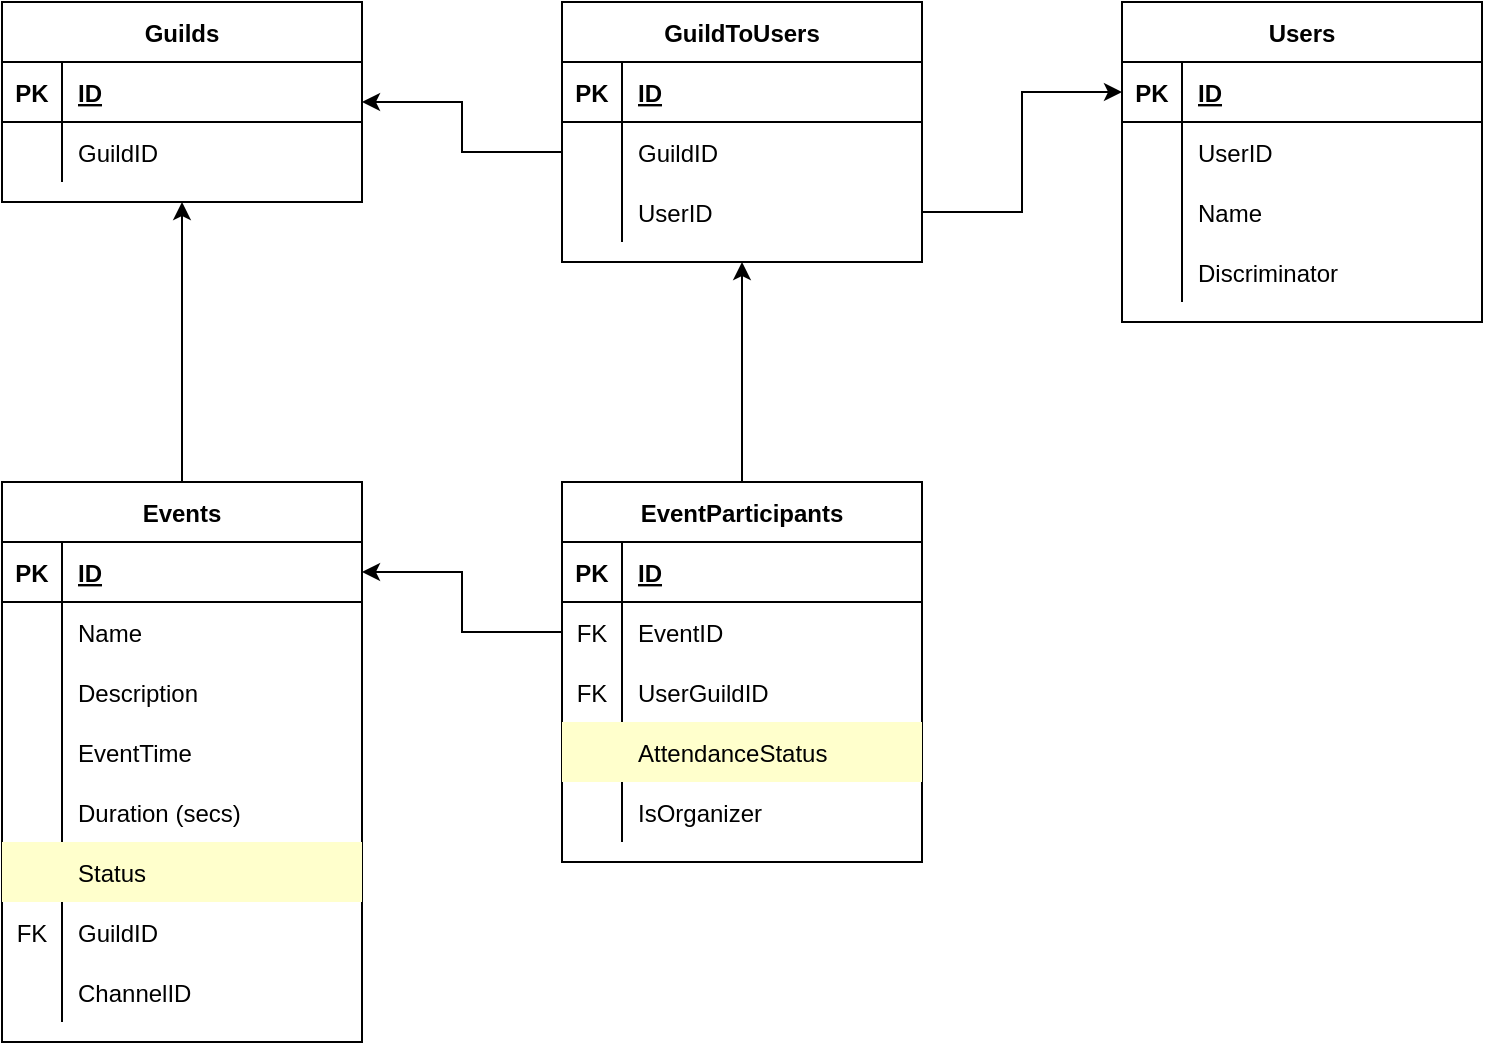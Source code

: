 <mxfile version="14.7.7" type="google"><diagram id="C5RBs43oDa-KdzZeNtuy" name="Page-1"><mxGraphModel dx="1614" dy="794" grid="1" gridSize="10" guides="1" tooltips="1" connect="1" arrows="1" fold="1" page="1" pageScale="1" pageWidth="827" pageHeight="1169" math="0" shadow="0"><root><mxCell id="WIyWlLk6GJQsqaUBKTNV-0"/><mxCell id="WIyWlLk6GJQsqaUBKTNV-1" parent="WIyWlLk6GJQsqaUBKTNV-0"/><mxCell id="-bAHhHGOhGzXML6C0KZL-5" value="Guilds" style="shape=table;startSize=30;container=1;collapsible=1;childLayout=tableLayout;fixedRows=1;rowLines=0;fontStyle=1;align=center;resizeLast=1;" vertex="1" parent="WIyWlLk6GJQsqaUBKTNV-1"><mxGeometry x="60" y="60" width="180" height="100" as="geometry"/></mxCell><mxCell id="-bAHhHGOhGzXML6C0KZL-6" value="" style="shape=partialRectangle;collapsible=0;dropTarget=0;pointerEvents=0;fillColor=none;top=0;left=0;bottom=1;right=0;points=[[0,0.5],[1,0.5]];portConstraint=eastwest;" vertex="1" parent="-bAHhHGOhGzXML6C0KZL-5"><mxGeometry y="30" width="180" height="30" as="geometry"/></mxCell><mxCell id="-bAHhHGOhGzXML6C0KZL-7" value="PK" style="shape=partialRectangle;connectable=0;fillColor=none;top=0;left=0;bottom=0;right=0;fontStyle=1;overflow=hidden;" vertex="1" parent="-bAHhHGOhGzXML6C0KZL-6"><mxGeometry width="30" height="30" as="geometry"/></mxCell><mxCell id="-bAHhHGOhGzXML6C0KZL-8" value="ID" style="shape=partialRectangle;connectable=0;fillColor=none;top=0;left=0;bottom=0;right=0;align=left;spacingLeft=6;fontStyle=5;overflow=hidden;" vertex="1" parent="-bAHhHGOhGzXML6C0KZL-6"><mxGeometry x="30" width="150" height="30" as="geometry"/></mxCell><mxCell id="-bAHhHGOhGzXML6C0KZL-9" value="" style="shape=partialRectangle;collapsible=0;dropTarget=0;pointerEvents=0;fillColor=none;top=0;left=0;bottom=0;right=0;points=[[0,0.5],[1,0.5]];portConstraint=eastwest;" vertex="1" parent="-bAHhHGOhGzXML6C0KZL-5"><mxGeometry y="60" width="180" height="30" as="geometry"/></mxCell><mxCell id="-bAHhHGOhGzXML6C0KZL-10" value="" style="shape=partialRectangle;connectable=0;fillColor=none;top=0;left=0;bottom=0;right=0;editable=1;overflow=hidden;" vertex="1" parent="-bAHhHGOhGzXML6C0KZL-9"><mxGeometry width="30" height="30" as="geometry"/></mxCell><mxCell id="-bAHhHGOhGzXML6C0KZL-11" value="GuildID" style="shape=partialRectangle;connectable=0;fillColor=none;top=0;left=0;bottom=0;right=0;align=left;spacingLeft=6;overflow=hidden;" vertex="1" parent="-bAHhHGOhGzXML6C0KZL-9"><mxGeometry x="30" width="150" height="30" as="geometry"/></mxCell><mxCell id="-bAHhHGOhGzXML6C0KZL-18" value="Users" style="shape=table;startSize=30;container=1;collapsible=1;childLayout=tableLayout;fixedRows=1;rowLines=0;fontStyle=1;align=center;resizeLast=1;" vertex="1" parent="WIyWlLk6GJQsqaUBKTNV-1"><mxGeometry x="620" y="60" width="180" height="160" as="geometry"/></mxCell><mxCell id="-bAHhHGOhGzXML6C0KZL-19" value="" style="shape=partialRectangle;collapsible=0;dropTarget=0;pointerEvents=0;fillColor=none;top=0;left=0;bottom=1;right=0;points=[[0,0.5],[1,0.5]];portConstraint=eastwest;" vertex="1" parent="-bAHhHGOhGzXML6C0KZL-18"><mxGeometry y="30" width="180" height="30" as="geometry"/></mxCell><mxCell id="-bAHhHGOhGzXML6C0KZL-20" value="PK" style="shape=partialRectangle;connectable=0;fillColor=none;top=0;left=0;bottom=0;right=0;fontStyle=1;overflow=hidden;" vertex="1" parent="-bAHhHGOhGzXML6C0KZL-19"><mxGeometry width="30" height="30" as="geometry"/></mxCell><mxCell id="-bAHhHGOhGzXML6C0KZL-21" value="ID" style="shape=partialRectangle;connectable=0;fillColor=none;top=0;left=0;bottom=0;right=0;align=left;spacingLeft=6;fontStyle=5;overflow=hidden;" vertex="1" parent="-bAHhHGOhGzXML6C0KZL-19"><mxGeometry x="30" width="150" height="30" as="geometry"/></mxCell><mxCell id="-bAHhHGOhGzXML6C0KZL-22" value="" style="shape=partialRectangle;collapsible=0;dropTarget=0;pointerEvents=0;fillColor=none;top=0;left=0;bottom=0;right=0;points=[[0,0.5],[1,0.5]];portConstraint=eastwest;" vertex="1" parent="-bAHhHGOhGzXML6C0KZL-18"><mxGeometry y="60" width="180" height="30" as="geometry"/></mxCell><mxCell id="-bAHhHGOhGzXML6C0KZL-23" value="" style="shape=partialRectangle;connectable=0;fillColor=none;top=0;left=0;bottom=0;right=0;editable=1;overflow=hidden;" vertex="1" parent="-bAHhHGOhGzXML6C0KZL-22"><mxGeometry width="30" height="30" as="geometry"/></mxCell><mxCell id="-bAHhHGOhGzXML6C0KZL-24" value="UserID" style="shape=partialRectangle;connectable=0;fillColor=none;top=0;left=0;bottom=0;right=0;align=left;spacingLeft=6;overflow=hidden;" vertex="1" parent="-bAHhHGOhGzXML6C0KZL-22"><mxGeometry x="30" width="150" height="30" as="geometry"/></mxCell><mxCell id="-bAHhHGOhGzXML6C0KZL-28" value="" style="shape=partialRectangle;collapsible=0;dropTarget=0;pointerEvents=0;fillColor=none;top=0;left=0;bottom=0;right=0;points=[[0,0.5],[1,0.5]];portConstraint=eastwest;" vertex="1" parent="-bAHhHGOhGzXML6C0KZL-18"><mxGeometry y="90" width="180" height="30" as="geometry"/></mxCell><mxCell id="-bAHhHGOhGzXML6C0KZL-29" value="" style="shape=partialRectangle;connectable=0;fillColor=none;top=0;left=0;bottom=0;right=0;editable=1;overflow=hidden;" vertex="1" parent="-bAHhHGOhGzXML6C0KZL-28"><mxGeometry width="30" height="30" as="geometry"/></mxCell><mxCell id="-bAHhHGOhGzXML6C0KZL-30" value="Name" style="shape=partialRectangle;connectable=0;fillColor=none;top=0;left=0;bottom=0;right=0;align=left;spacingLeft=6;overflow=hidden;" vertex="1" parent="-bAHhHGOhGzXML6C0KZL-28"><mxGeometry x="30" width="150" height="30" as="geometry"/></mxCell><mxCell id="-bAHhHGOhGzXML6C0KZL-47" value="" style="shape=partialRectangle;collapsible=0;dropTarget=0;pointerEvents=0;fillColor=none;top=0;left=0;bottom=0;right=0;points=[[0,0.5],[1,0.5]];portConstraint=eastwest;" vertex="1" parent="-bAHhHGOhGzXML6C0KZL-18"><mxGeometry y="120" width="180" height="30" as="geometry"/></mxCell><mxCell id="-bAHhHGOhGzXML6C0KZL-48" value="" style="shape=partialRectangle;connectable=0;fillColor=none;top=0;left=0;bottom=0;right=0;editable=1;overflow=hidden;" vertex="1" parent="-bAHhHGOhGzXML6C0KZL-47"><mxGeometry width="30" height="30" as="geometry"/></mxCell><mxCell id="-bAHhHGOhGzXML6C0KZL-49" value="Discriminator" style="shape=partialRectangle;connectable=0;fillColor=none;top=0;left=0;bottom=0;right=0;align=left;spacingLeft=6;overflow=hidden;" vertex="1" parent="-bAHhHGOhGzXML6C0KZL-47"><mxGeometry x="30" width="150" height="30" as="geometry"/></mxCell><mxCell id="-bAHhHGOhGzXML6C0KZL-124" style="edgeStyle=orthogonalEdgeStyle;rounded=0;orthogonalLoop=1;jettySize=auto;html=1;" edge="1" parent="WIyWlLk6GJQsqaUBKTNV-1" source="-bAHhHGOhGzXML6C0KZL-31" target="-bAHhHGOhGzXML6C0KZL-5"><mxGeometry relative="1" as="geometry"/></mxCell><mxCell id="-bAHhHGOhGzXML6C0KZL-31" value="Events" style="shape=table;startSize=30;container=1;collapsible=1;childLayout=tableLayout;fixedRows=1;rowLines=0;fontStyle=1;align=center;resizeLast=1;" vertex="1" parent="WIyWlLk6GJQsqaUBKTNV-1"><mxGeometry x="60" y="300" width="180" height="280" as="geometry"/></mxCell><mxCell id="-bAHhHGOhGzXML6C0KZL-32" value="" style="shape=partialRectangle;collapsible=0;dropTarget=0;pointerEvents=0;fillColor=none;top=0;left=0;bottom=1;right=0;points=[[0,0.5],[1,0.5]];portConstraint=eastwest;" vertex="1" parent="-bAHhHGOhGzXML6C0KZL-31"><mxGeometry y="30" width="180" height="30" as="geometry"/></mxCell><mxCell id="-bAHhHGOhGzXML6C0KZL-33" value="PK" style="shape=partialRectangle;connectable=0;fillColor=none;top=0;left=0;bottom=0;right=0;fontStyle=1;overflow=hidden;" vertex="1" parent="-bAHhHGOhGzXML6C0KZL-32"><mxGeometry width="30" height="30" as="geometry"/></mxCell><mxCell id="-bAHhHGOhGzXML6C0KZL-34" value="ID" style="shape=partialRectangle;connectable=0;fillColor=none;top=0;left=0;bottom=0;right=0;align=left;spacingLeft=6;fontStyle=5;overflow=hidden;" vertex="1" parent="-bAHhHGOhGzXML6C0KZL-32"><mxGeometry x="30" width="150" height="30" as="geometry"/></mxCell><mxCell id="-bAHhHGOhGzXML6C0KZL-35" value="" style="shape=partialRectangle;collapsible=0;dropTarget=0;pointerEvents=0;fillColor=none;top=0;left=0;bottom=0;right=0;points=[[0,0.5],[1,0.5]];portConstraint=eastwest;" vertex="1" parent="-bAHhHGOhGzXML6C0KZL-31"><mxGeometry y="60" width="180" height="30" as="geometry"/></mxCell><mxCell id="-bAHhHGOhGzXML6C0KZL-36" value="" style="shape=partialRectangle;connectable=0;fillColor=none;top=0;left=0;bottom=0;right=0;editable=1;overflow=hidden;" vertex="1" parent="-bAHhHGOhGzXML6C0KZL-35"><mxGeometry width="30" height="30" as="geometry"/></mxCell><mxCell id="-bAHhHGOhGzXML6C0KZL-37" value="Name" style="shape=partialRectangle;connectable=0;fillColor=none;top=0;left=0;bottom=0;right=0;align=left;spacingLeft=6;overflow=hidden;" vertex="1" parent="-bAHhHGOhGzXML6C0KZL-35"><mxGeometry x="30" width="150" height="30" as="geometry"/></mxCell><mxCell id="-bAHhHGOhGzXML6C0KZL-38" value="" style="shape=partialRectangle;collapsible=0;dropTarget=0;pointerEvents=0;fillColor=none;top=0;left=0;bottom=0;right=0;points=[[0,0.5],[1,0.5]];portConstraint=eastwest;" vertex="1" parent="-bAHhHGOhGzXML6C0KZL-31"><mxGeometry y="90" width="180" height="30" as="geometry"/></mxCell><mxCell id="-bAHhHGOhGzXML6C0KZL-39" value="" style="shape=partialRectangle;connectable=0;fillColor=none;top=0;left=0;bottom=0;right=0;editable=1;overflow=hidden;" vertex="1" parent="-bAHhHGOhGzXML6C0KZL-38"><mxGeometry width="30" height="30" as="geometry"/></mxCell><mxCell id="-bAHhHGOhGzXML6C0KZL-40" value="Description" style="shape=partialRectangle;connectable=0;fillColor=none;top=0;left=0;bottom=0;right=0;align=left;spacingLeft=6;overflow=hidden;" vertex="1" parent="-bAHhHGOhGzXML6C0KZL-38"><mxGeometry x="30" width="150" height="30" as="geometry"/></mxCell><mxCell id="-bAHhHGOhGzXML6C0KZL-41" value="" style="shape=partialRectangle;collapsible=0;dropTarget=0;pointerEvents=0;fillColor=none;top=0;left=0;bottom=0;right=0;points=[[0,0.5],[1,0.5]];portConstraint=eastwest;" vertex="1" parent="-bAHhHGOhGzXML6C0KZL-31"><mxGeometry y="120" width="180" height="30" as="geometry"/></mxCell><mxCell id="-bAHhHGOhGzXML6C0KZL-42" value="" style="shape=partialRectangle;connectable=0;fillColor=none;top=0;left=0;bottom=0;right=0;editable=1;overflow=hidden;" vertex="1" parent="-bAHhHGOhGzXML6C0KZL-41"><mxGeometry width="30" height="30" as="geometry"/></mxCell><mxCell id="-bAHhHGOhGzXML6C0KZL-43" value="EventTime" style="shape=partialRectangle;connectable=0;fillColor=none;top=0;left=0;bottom=0;right=0;align=left;spacingLeft=6;overflow=hidden;" vertex="1" parent="-bAHhHGOhGzXML6C0KZL-41"><mxGeometry x="30" width="150" height="30" as="geometry"/></mxCell><mxCell id="-bAHhHGOhGzXML6C0KZL-83" value="" style="shape=partialRectangle;collapsible=0;dropTarget=0;pointerEvents=0;fillColor=none;top=0;left=0;bottom=0;right=0;points=[[0,0.5],[1,0.5]];portConstraint=eastwest;" vertex="1" parent="-bAHhHGOhGzXML6C0KZL-31"><mxGeometry y="150" width="180" height="30" as="geometry"/></mxCell><mxCell id="-bAHhHGOhGzXML6C0KZL-84" value="" style="shape=partialRectangle;connectable=0;fillColor=none;top=0;left=0;bottom=0;right=0;editable=1;overflow=hidden;" vertex="1" parent="-bAHhHGOhGzXML6C0KZL-83"><mxGeometry width="30" height="30" as="geometry"/></mxCell><mxCell id="-bAHhHGOhGzXML6C0KZL-85" value="Duration (secs)" style="shape=partialRectangle;connectable=0;fillColor=none;top=0;left=0;bottom=0;right=0;align=left;spacingLeft=6;overflow=hidden;" vertex="1" parent="-bAHhHGOhGzXML6C0KZL-83"><mxGeometry x="30" width="150" height="30" as="geometry"/></mxCell><mxCell id="-bAHhHGOhGzXML6C0KZL-86" value="" style="shape=partialRectangle;collapsible=0;dropTarget=0;pointerEvents=0;fillColor=#FFFFCC;top=0;left=0;bottom=0;right=0;points=[[0,0.5],[1,0.5]];portConstraint=eastwest;" vertex="1" parent="-bAHhHGOhGzXML6C0KZL-31"><mxGeometry y="180" width="180" height="30" as="geometry"/></mxCell><mxCell id="-bAHhHGOhGzXML6C0KZL-87" value="" style="shape=partialRectangle;connectable=0;fillColor=none;top=0;left=0;bottom=0;right=0;editable=1;overflow=hidden;" vertex="1" parent="-bAHhHGOhGzXML6C0KZL-86"><mxGeometry width="30" height="30" as="geometry"/></mxCell><mxCell id="-bAHhHGOhGzXML6C0KZL-88" value="Status" style="shape=partialRectangle;connectable=0;fillColor=none;top=0;left=0;bottom=0;right=0;align=left;spacingLeft=6;overflow=hidden;" vertex="1" parent="-bAHhHGOhGzXML6C0KZL-86"><mxGeometry x="30" width="150" height="30" as="geometry"/></mxCell><mxCell id="-bAHhHGOhGzXML6C0KZL-121" value="" style="shape=partialRectangle;collapsible=0;dropTarget=0;pointerEvents=0;fillColor=none;top=0;left=0;bottom=0;right=0;points=[[0,0.5],[1,0.5]];portConstraint=eastwest;" vertex="1" parent="-bAHhHGOhGzXML6C0KZL-31"><mxGeometry y="210" width="180" height="30" as="geometry"/></mxCell><mxCell id="-bAHhHGOhGzXML6C0KZL-122" value="FK" style="shape=partialRectangle;connectable=0;fillColor=none;top=0;left=0;bottom=0;right=0;editable=1;overflow=hidden;" vertex="1" parent="-bAHhHGOhGzXML6C0KZL-121"><mxGeometry width="30" height="30" as="geometry"/></mxCell><mxCell id="-bAHhHGOhGzXML6C0KZL-123" value="GuildID" style="shape=partialRectangle;connectable=0;fillColor=none;top=0;left=0;bottom=0;right=0;align=left;spacingLeft=6;overflow=hidden;" vertex="1" parent="-bAHhHGOhGzXML6C0KZL-121"><mxGeometry x="30" width="150" height="30" as="geometry"/></mxCell><mxCell id="-bAHhHGOhGzXML6C0KZL-116" value="" style="shape=partialRectangle;collapsible=0;dropTarget=0;pointerEvents=0;fillColor=none;top=0;left=0;bottom=0;right=0;points=[[0,0.5],[1,0.5]];portConstraint=eastwest;" vertex="1" parent="-bAHhHGOhGzXML6C0KZL-31"><mxGeometry y="240" width="180" height="30" as="geometry"/></mxCell><mxCell id="-bAHhHGOhGzXML6C0KZL-117" value="" style="shape=partialRectangle;connectable=0;fillColor=none;top=0;left=0;bottom=0;right=0;editable=1;overflow=hidden;" vertex="1" parent="-bAHhHGOhGzXML6C0KZL-116"><mxGeometry width="30" height="30" as="geometry"/></mxCell><mxCell id="-bAHhHGOhGzXML6C0KZL-118" value="ChannelID" style="shape=partialRectangle;connectable=0;fillColor=none;top=0;left=0;bottom=0;right=0;align=left;spacingLeft=6;overflow=hidden;" vertex="1" parent="-bAHhHGOhGzXML6C0KZL-116"><mxGeometry x="30" width="150" height="30" as="geometry"/></mxCell><mxCell id="-bAHhHGOhGzXML6C0KZL-126" style="edgeStyle=orthogonalEdgeStyle;rounded=0;orthogonalLoop=1;jettySize=auto;html=1;exitX=0;exitY=0.5;exitDx=0;exitDy=0;" edge="1" parent="WIyWlLk6GJQsqaUBKTNV-1" source="-bAHhHGOhGzXML6C0KZL-57" target="-bAHhHGOhGzXML6C0KZL-5"><mxGeometry relative="1" as="geometry"/></mxCell><mxCell id="-bAHhHGOhGzXML6C0KZL-53" value="GuildToUsers" style="shape=table;startSize=30;container=1;collapsible=1;childLayout=tableLayout;fixedRows=1;rowLines=0;fontStyle=1;align=center;resizeLast=1;" vertex="1" parent="WIyWlLk6GJQsqaUBKTNV-1"><mxGeometry x="340" y="60" width="180" height="130" as="geometry"/></mxCell><mxCell id="-bAHhHGOhGzXML6C0KZL-54" value="" style="shape=partialRectangle;collapsible=0;dropTarget=0;pointerEvents=0;fillColor=none;top=0;left=0;bottom=1;right=0;points=[[0,0.5],[1,0.5]];portConstraint=eastwest;" vertex="1" parent="-bAHhHGOhGzXML6C0KZL-53"><mxGeometry y="30" width="180" height="30" as="geometry"/></mxCell><mxCell id="-bAHhHGOhGzXML6C0KZL-55" value="PK" style="shape=partialRectangle;connectable=0;fillColor=none;top=0;left=0;bottom=0;right=0;fontStyle=1;overflow=hidden;" vertex="1" parent="-bAHhHGOhGzXML6C0KZL-54"><mxGeometry width="30" height="30" as="geometry"/></mxCell><mxCell id="-bAHhHGOhGzXML6C0KZL-56" value="ID" style="shape=partialRectangle;connectable=0;fillColor=none;top=0;left=0;bottom=0;right=0;align=left;spacingLeft=6;fontStyle=5;overflow=hidden;" vertex="1" parent="-bAHhHGOhGzXML6C0KZL-54"><mxGeometry x="30" width="150" height="30" as="geometry"/></mxCell><mxCell id="-bAHhHGOhGzXML6C0KZL-57" value="" style="shape=partialRectangle;collapsible=0;dropTarget=0;pointerEvents=0;fillColor=none;top=0;left=0;bottom=0;right=0;points=[[0,0.5],[1,0.5]];portConstraint=eastwest;" vertex="1" parent="-bAHhHGOhGzXML6C0KZL-53"><mxGeometry y="60" width="180" height="30" as="geometry"/></mxCell><mxCell id="-bAHhHGOhGzXML6C0KZL-58" value="" style="shape=partialRectangle;connectable=0;fillColor=none;top=0;left=0;bottom=0;right=0;editable=1;overflow=hidden;" vertex="1" parent="-bAHhHGOhGzXML6C0KZL-57"><mxGeometry width="30" height="30" as="geometry"/></mxCell><mxCell id="-bAHhHGOhGzXML6C0KZL-59" value="GuildID" style="shape=partialRectangle;connectable=0;fillColor=none;top=0;left=0;bottom=0;right=0;align=left;spacingLeft=6;overflow=hidden;" vertex="1" parent="-bAHhHGOhGzXML6C0KZL-57"><mxGeometry x="30" width="150" height="30" as="geometry"/></mxCell><mxCell id="-bAHhHGOhGzXML6C0KZL-60" value="" style="shape=partialRectangle;collapsible=0;dropTarget=0;pointerEvents=0;fillColor=none;top=0;left=0;bottom=0;right=0;points=[[0,0.5],[1,0.5]];portConstraint=eastwest;" vertex="1" parent="-bAHhHGOhGzXML6C0KZL-53"><mxGeometry y="90" width="180" height="30" as="geometry"/></mxCell><mxCell id="-bAHhHGOhGzXML6C0KZL-61" value="" style="shape=partialRectangle;connectable=0;fillColor=none;top=0;left=0;bottom=0;right=0;editable=1;overflow=hidden;" vertex="1" parent="-bAHhHGOhGzXML6C0KZL-60"><mxGeometry width="30" height="30" as="geometry"/></mxCell><mxCell id="-bAHhHGOhGzXML6C0KZL-62" value="UserID" style="shape=partialRectangle;connectable=0;fillColor=none;top=0;left=0;bottom=0;right=0;align=left;spacingLeft=6;overflow=hidden;" vertex="1" parent="-bAHhHGOhGzXML6C0KZL-60"><mxGeometry x="30" width="150" height="30" as="geometry"/></mxCell><mxCell id="-bAHhHGOhGzXML6C0KZL-120" style="edgeStyle=orthogonalEdgeStyle;rounded=0;orthogonalLoop=1;jettySize=auto;html=1;exitX=0.5;exitY=0;exitDx=0;exitDy=0;" edge="1" parent="WIyWlLk6GJQsqaUBKTNV-1" source="-bAHhHGOhGzXML6C0KZL-70" target="-bAHhHGOhGzXML6C0KZL-53"><mxGeometry relative="1" as="geometry"><mxPoint x="390" y="190" as="targetPoint"/></mxGeometry></mxCell><mxCell id="-bAHhHGOhGzXML6C0KZL-125" style="edgeStyle=orthogonalEdgeStyle;rounded=0;orthogonalLoop=1;jettySize=auto;html=1;exitX=0;exitY=0.5;exitDx=0;exitDy=0;entryX=1;entryY=0.5;entryDx=0;entryDy=0;" edge="1" parent="WIyWlLk6GJQsqaUBKTNV-1" source="-bAHhHGOhGzXML6C0KZL-74" target="-bAHhHGOhGzXML6C0KZL-32"><mxGeometry relative="1" as="geometry"/></mxCell><mxCell id="-bAHhHGOhGzXML6C0KZL-70" value="EventParticipants" style="shape=table;startSize=30;container=1;collapsible=1;childLayout=tableLayout;fixedRows=1;rowLines=0;fontStyle=1;align=center;resizeLast=1;" vertex="1" parent="WIyWlLk6GJQsqaUBKTNV-1"><mxGeometry x="340" y="300" width="180" height="190" as="geometry"/></mxCell><mxCell id="-bAHhHGOhGzXML6C0KZL-71" value="" style="shape=partialRectangle;collapsible=0;dropTarget=0;pointerEvents=0;fillColor=none;top=0;left=0;bottom=1;right=0;points=[[0,0.5],[1,0.5]];portConstraint=eastwest;" vertex="1" parent="-bAHhHGOhGzXML6C0KZL-70"><mxGeometry y="30" width="180" height="30" as="geometry"/></mxCell><mxCell id="-bAHhHGOhGzXML6C0KZL-72" value="PK" style="shape=partialRectangle;connectable=0;fillColor=none;top=0;left=0;bottom=0;right=0;fontStyle=1;overflow=hidden;" vertex="1" parent="-bAHhHGOhGzXML6C0KZL-71"><mxGeometry width="30" height="30" as="geometry"/></mxCell><mxCell id="-bAHhHGOhGzXML6C0KZL-73" value="ID" style="shape=partialRectangle;connectable=0;fillColor=none;top=0;left=0;bottom=0;right=0;align=left;spacingLeft=6;fontStyle=5;overflow=hidden;" vertex="1" parent="-bAHhHGOhGzXML6C0KZL-71"><mxGeometry x="30" width="150" height="30" as="geometry"/></mxCell><mxCell id="-bAHhHGOhGzXML6C0KZL-74" value="" style="shape=partialRectangle;collapsible=0;dropTarget=0;pointerEvents=0;fillColor=none;top=0;left=0;bottom=0;right=0;points=[[0,0.5],[1,0.5]];portConstraint=eastwest;" vertex="1" parent="-bAHhHGOhGzXML6C0KZL-70"><mxGeometry y="60" width="180" height="30" as="geometry"/></mxCell><mxCell id="-bAHhHGOhGzXML6C0KZL-75" value="FK" style="shape=partialRectangle;connectable=0;fillColor=none;top=0;left=0;bottom=0;right=0;editable=1;overflow=hidden;" vertex="1" parent="-bAHhHGOhGzXML6C0KZL-74"><mxGeometry width="30" height="30" as="geometry"/></mxCell><mxCell id="-bAHhHGOhGzXML6C0KZL-76" value="EventID" style="shape=partialRectangle;connectable=0;fillColor=none;top=0;left=0;bottom=0;right=0;align=left;spacingLeft=6;overflow=hidden;" vertex="1" parent="-bAHhHGOhGzXML6C0KZL-74"><mxGeometry x="30" width="150" height="30" as="geometry"/></mxCell><mxCell id="-bAHhHGOhGzXML6C0KZL-77" value="" style="shape=partialRectangle;collapsible=0;dropTarget=0;pointerEvents=0;fillColor=none;top=0;left=0;bottom=0;right=0;points=[[0,0.5],[1,0.5]];portConstraint=eastwest;" vertex="1" parent="-bAHhHGOhGzXML6C0KZL-70"><mxGeometry y="90" width="180" height="30" as="geometry"/></mxCell><mxCell id="-bAHhHGOhGzXML6C0KZL-78" value="FK" style="shape=partialRectangle;connectable=0;fillColor=none;top=0;left=0;bottom=0;right=0;editable=1;overflow=hidden;" vertex="1" parent="-bAHhHGOhGzXML6C0KZL-77"><mxGeometry width="30" height="30" as="geometry"/></mxCell><mxCell id="-bAHhHGOhGzXML6C0KZL-79" value="UserGuildID" style="shape=partialRectangle;connectable=0;fillColor=none;top=0;left=0;bottom=0;right=0;align=left;spacingLeft=6;overflow=hidden;" vertex="1" parent="-bAHhHGOhGzXML6C0KZL-77"><mxGeometry x="30" width="150" height="30" as="geometry"/></mxCell><mxCell id="-bAHhHGOhGzXML6C0KZL-80" value="" style="shape=partialRectangle;collapsible=0;dropTarget=0;pointerEvents=0;fillColor=#FFFFCC;top=0;left=0;bottom=0;right=0;points=[[0,0.5],[1,0.5]];portConstraint=eastwest;" vertex="1" parent="-bAHhHGOhGzXML6C0KZL-70"><mxGeometry y="120" width="180" height="30" as="geometry"/></mxCell><mxCell id="-bAHhHGOhGzXML6C0KZL-81" value="" style="shape=partialRectangle;connectable=0;fillColor=none;top=0;left=0;bottom=0;right=0;editable=1;overflow=hidden;" vertex="1" parent="-bAHhHGOhGzXML6C0KZL-80"><mxGeometry width="30" height="30" as="geometry"/></mxCell><mxCell id="-bAHhHGOhGzXML6C0KZL-82" value="AttendanceStatus" style="shape=partialRectangle;connectable=0;fillColor=none;top=0;left=0;bottom=0;right=0;align=left;spacingLeft=6;overflow=hidden;" vertex="1" parent="-bAHhHGOhGzXML6C0KZL-80"><mxGeometry x="30" width="150" height="30" as="geometry"/></mxCell><mxCell id="-bAHhHGOhGzXML6C0KZL-128" value="" style="shape=partialRectangle;collapsible=0;dropTarget=0;pointerEvents=0;fillColor=none;top=0;left=0;bottom=0;right=0;points=[[0,0.5],[1,0.5]];portConstraint=eastwest;" vertex="1" parent="-bAHhHGOhGzXML6C0KZL-70"><mxGeometry y="150" width="180" height="30" as="geometry"/></mxCell><mxCell id="-bAHhHGOhGzXML6C0KZL-129" value="" style="shape=partialRectangle;connectable=0;fillColor=none;top=0;left=0;bottom=0;right=0;editable=1;overflow=hidden;" vertex="1" parent="-bAHhHGOhGzXML6C0KZL-128"><mxGeometry width="30" height="30" as="geometry"/></mxCell><mxCell id="-bAHhHGOhGzXML6C0KZL-130" value="IsOrganizer" style="shape=partialRectangle;connectable=0;fillColor=none;top=0;left=0;bottom=0;right=0;align=left;spacingLeft=6;overflow=hidden;" vertex="1" parent="-bAHhHGOhGzXML6C0KZL-128"><mxGeometry x="30" width="150" height="30" as="geometry"/></mxCell><mxCell id="-bAHhHGOhGzXML6C0KZL-127" style="edgeStyle=orthogonalEdgeStyle;rounded=0;orthogonalLoop=1;jettySize=auto;html=1;entryX=0;entryY=0.5;entryDx=0;entryDy=0;" edge="1" parent="WIyWlLk6GJQsqaUBKTNV-1" source="-bAHhHGOhGzXML6C0KZL-60" target="-bAHhHGOhGzXML6C0KZL-19"><mxGeometry relative="1" as="geometry"/></mxCell></root></mxGraphModel></diagram></mxfile>